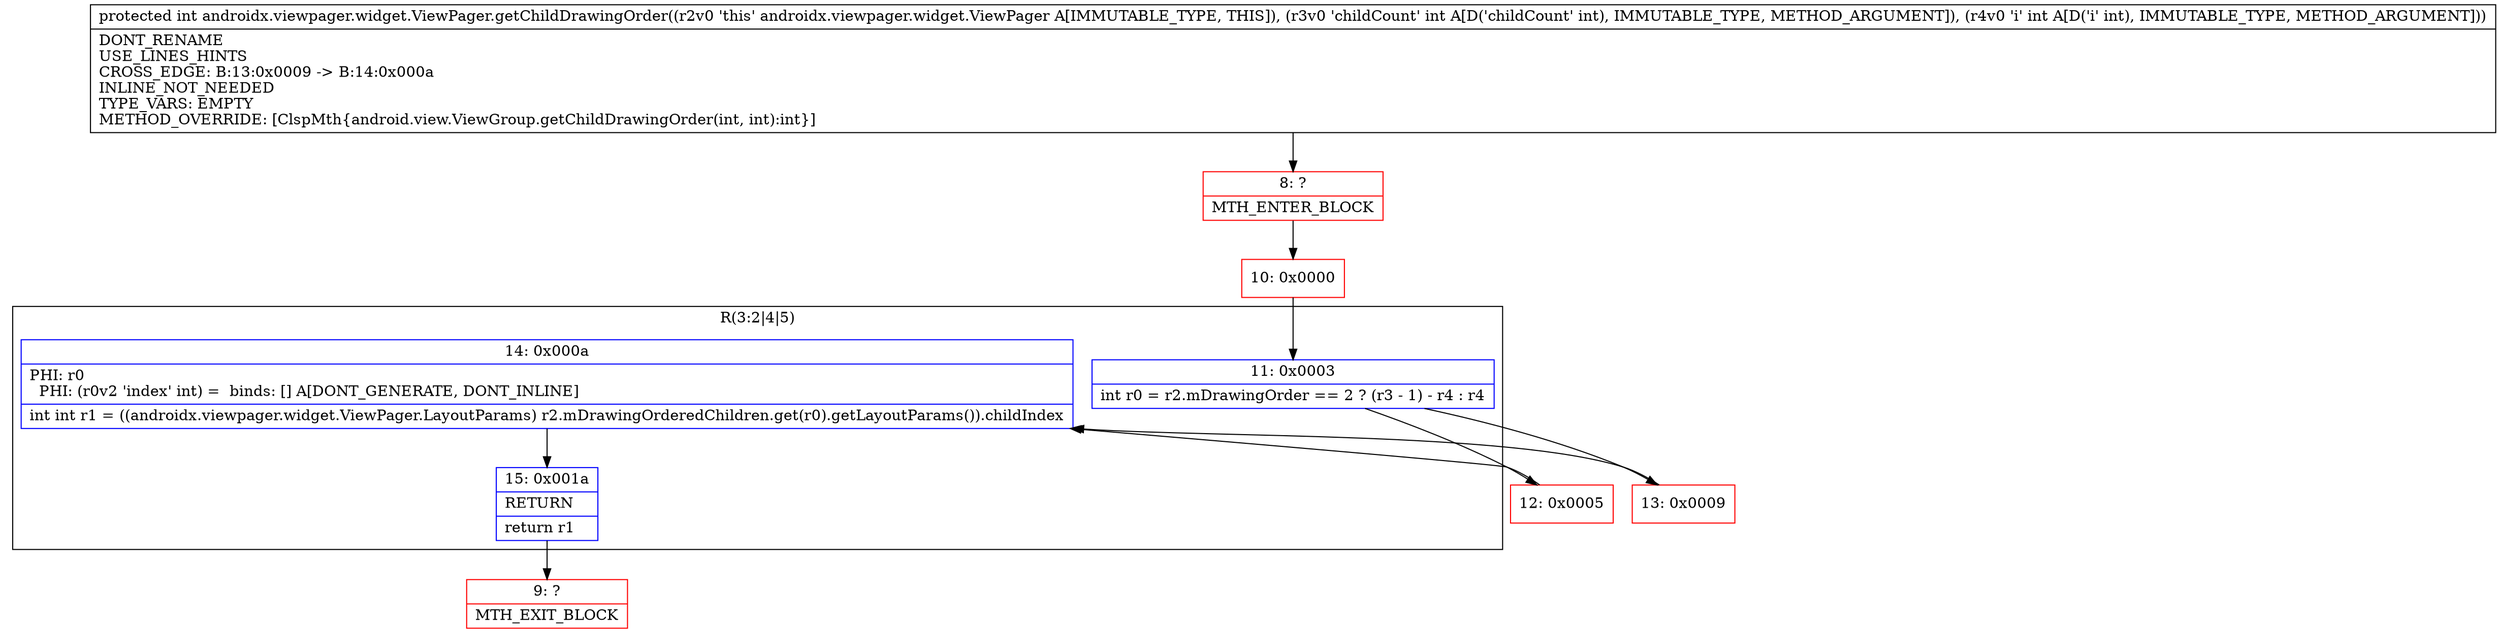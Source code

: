 digraph "CFG forandroidx.viewpager.widget.ViewPager.getChildDrawingOrder(II)I" {
subgraph cluster_Region_314528041 {
label = "R(3:2|4|5)";
node [shape=record,color=blue];
Node_11 [shape=record,label="{11\:\ 0x0003|int r0 = r2.mDrawingOrder == 2 ? (r3 \- 1) \- r4 : r4\l}"];
Node_14 [shape=record,label="{14\:\ 0x000a|PHI: r0 \l  PHI: (r0v2 'index' int) =  binds: [] A[DONT_GENERATE, DONT_INLINE]\l|int int r1 = ((androidx.viewpager.widget.ViewPager.LayoutParams) r2.mDrawingOrderedChildren.get(r0).getLayoutParams()).childIndex\l}"];
Node_15 [shape=record,label="{15\:\ 0x001a|RETURN\l|return r1\l}"];
}
Node_8 [shape=record,color=red,label="{8\:\ ?|MTH_ENTER_BLOCK\l}"];
Node_10 [shape=record,color=red,label="{10\:\ 0x0000}"];
Node_12 [shape=record,color=red,label="{12\:\ 0x0005}"];
Node_9 [shape=record,color=red,label="{9\:\ ?|MTH_EXIT_BLOCK\l}"];
Node_13 [shape=record,color=red,label="{13\:\ 0x0009}"];
MethodNode[shape=record,label="{protected int androidx.viewpager.widget.ViewPager.getChildDrawingOrder((r2v0 'this' androidx.viewpager.widget.ViewPager A[IMMUTABLE_TYPE, THIS]), (r3v0 'childCount' int A[D('childCount' int), IMMUTABLE_TYPE, METHOD_ARGUMENT]), (r4v0 'i' int A[D('i' int), IMMUTABLE_TYPE, METHOD_ARGUMENT]))  | DONT_RENAME\lUSE_LINES_HINTS\lCROSS_EDGE: B:13:0x0009 \-\> B:14:0x000a\lINLINE_NOT_NEEDED\lTYPE_VARS: EMPTY\lMETHOD_OVERRIDE: [ClspMth\{android.view.ViewGroup.getChildDrawingOrder(int, int):int\}]\l}"];
MethodNode -> Node_8;Node_11 -> Node_12;
Node_11 -> Node_13;
Node_14 -> Node_15;
Node_15 -> Node_9;
Node_8 -> Node_10;
Node_10 -> Node_11;
Node_12 -> Node_14;
Node_13 -> Node_14;
}

